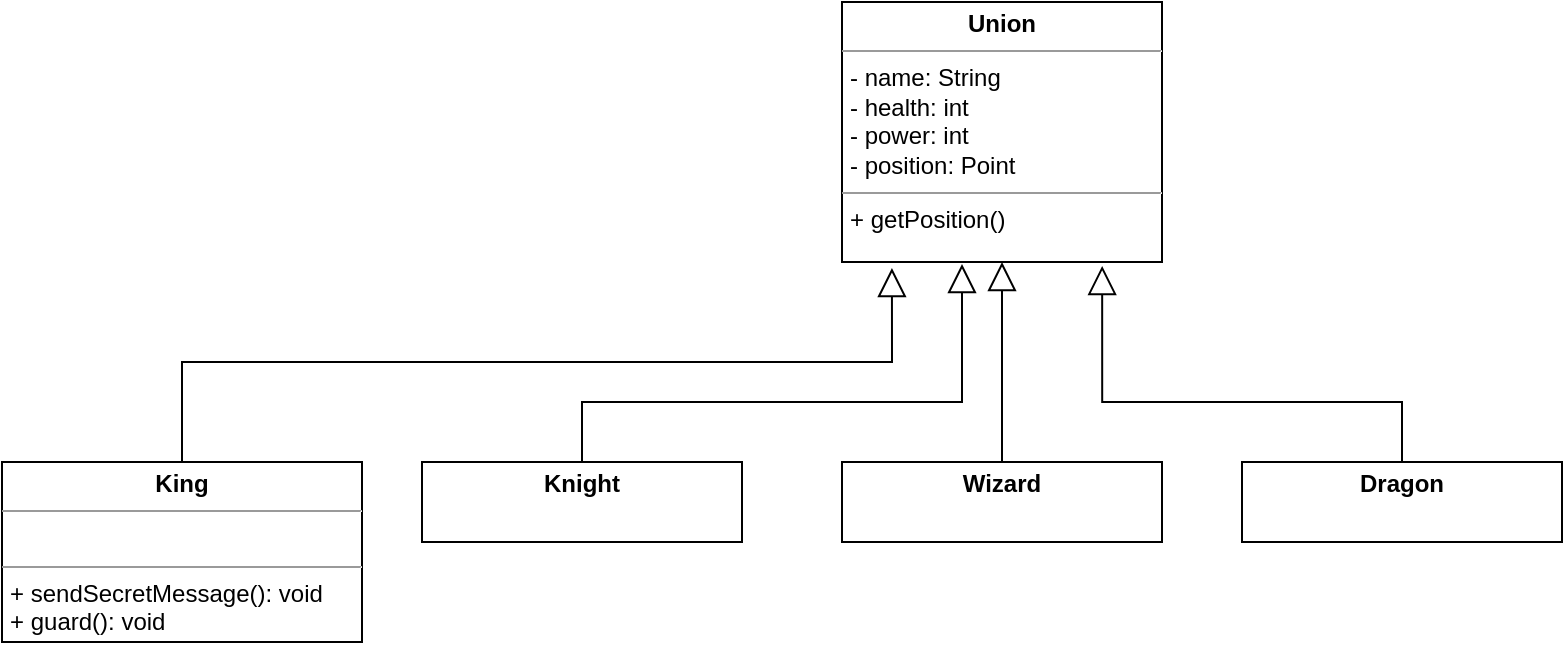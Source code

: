 <mxfile version="12.4.2" type="device" pages="4"><diagram id="5GE6T3eRRxgoFXIzMB3e" name="Page-1"><mxGraphModel dx="1506" dy="1256" grid="1" gridSize="10" guides="1" tooltips="1" connect="1" arrows="1" fold="1" page="0" pageScale="1" pageWidth="827" pageHeight="1169" math="0" shadow="0"><root><mxCell id="0"/><mxCell id="1" parent="0"/><mxCell id="XfoS1YTKZFyoQFng-ua6-1" value="&lt;p style=&quot;margin: 0px ; margin-top: 4px ; text-align: center&quot;&gt;&lt;b&gt;Union&lt;/b&gt;&lt;/p&gt;&lt;hr size=&quot;1&quot;&gt;&lt;p style=&quot;margin: 0px ; margin-left: 4px&quot;&gt;- name: String&amp;nbsp;&lt;/p&gt;&lt;p style=&quot;margin: 0px ; margin-left: 4px&quot;&gt;- health: int&lt;/p&gt;&lt;p style=&quot;margin: 0px ; margin-left: 4px&quot;&gt;- power: int&lt;/p&gt;&lt;p style=&quot;margin: 0px ; margin-left: 4px&quot;&gt;- position: Point&lt;/p&gt;&lt;hr size=&quot;1&quot;&gt;&lt;p style=&quot;margin: 0px ; margin-left: 4px&quot;&gt;+ getPosition()&lt;/p&gt;" style="verticalAlign=top;align=left;overflow=fill;fontSize=12;fontFamily=Helvetica;html=1;" parent="1" vertex="1"><mxGeometry x="410" y="-200" width="160" height="130" as="geometry"/></mxCell><mxCell id="bKxUO6-dpzcMwgK3m9IV-4" style="edgeStyle=orthogonalEdgeStyle;rounded=0;orthogonalLoop=1;jettySize=auto;html=1;entryX=0.5;entryY=1;entryDx=0;entryDy=0;endArrow=block;endFill=0;endSize=12;" edge="1" parent="1" source="XfoS1YTKZFyoQFng-ua6-2" target="XfoS1YTKZFyoQFng-ua6-1"><mxGeometry relative="1" as="geometry"/></mxCell><mxCell id="XfoS1YTKZFyoQFng-ua6-2" value="&lt;p style=&quot;margin: 0px ; margin-top: 4px ; text-align: center&quot;&gt;&lt;b&gt;Wizard&lt;/b&gt;&lt;/p&gt;" style="verticalAlign=top;align=left;overflow=fill;fontSize=12;fontFamily=Helvetica;html=1;" parent="1" vertex="1"><mxGeometry x="410" y="30" width="160" height="40" as="geometry"/></mxCell><mxCell id="bKxUO6-dpzcMwgK3m9IV-5" style="edgeStyle=orthogonalEdgeStyle;rounded=0;orthogonalLoop=1;jettySize=auto;html=1;entryX=0.375;entryY=1.008;entryDx=0;entryDy=0;entryPerimeter=0;endArrow=block;endFill=0;endSize=12;" edge="1" parent="1" source="XfoS1YTKZFyoQFng-ua6-3" target="XfoS1YTKZFyoQFng-ua6-1"><mxGeometry relative="1" as="geometry"><Array as="points"><mxPoint x="280"/><mxPoint x="470"/></Array></mxGeometry></mxCell><mxCell id="XfoS1YTKZFyoQFng-ua6-3" value="&lt;p style=&quot;margin: 0px ; margin-top: 4px ; text-align: center&quot;&gt;&lt;b&gt;Knight&lt;/b&gt;&lt;/p&gt;&lt;p style=&quot;margin: 0px ; margin-left: 4px&quot;&gt;&lt;br&gt;&lt;/p&gt;" style="verticalAlign=top;align=left;overflow=fill;fontSize=12;fontFamily=Helvetica;html=1;" parent="1" vertex="1"><mxGeometry x="200" y="30" width="160" height="40" as="geometry"/></mxCell><mxCell id="bKxUO6-dpzcMwgK3m9IV-1" style="edgeStyle=orthogonalEdgeStyle;rounded=0;orthogonalLoop=1;jettySize=auto;html=1;entryX=0.813;entryY=1.015;entryDx=0;entryDy=0;entryPerimeter=0;endArrow=block;endFill=0;endSize=12;" edge="1" parent="1" source="XfoS1YTKZFyoQFng-ua6-4" target="XfoS1YTKZFyoQFng-ua6-1"><mxGeometry relative="1" as="geometry"><Array as="points"><mxPoint x="690"/><mxPoint x="540"/></Array></mxGeometry></mxCell><mxCell id="XfoS1YTKZFyoQFng-ua6-4" value="&lt;p style=&quot;margin: 0px ; margin-top: 4px ; text-align: center&quot;&gt;&lt;b&gt;Dragon&lt;/b&gt;&lt;/p&gt;&lt;p style=&quot;margin: 0px ; margin-left: 4px&quot;&gt;&lt;br&gt;&lt;/p&gt;" style="verticalAlign=top;align=left;overflow=fill;fontSize=12;fontFamily=Helvetica;html=1;" parent="1" vertex="1"><mxGeometry x="610" y="30" width="160" height="40" as="geometry"/></mxCell><mxCell id="bKxUO6-dpzcMwgK3m9IV-6" style="edgeStyle=orthogonalEdgeStyle;rounded=0;orthogonalLoop=1;jettySize=auto;html=1;entryX=0.156;entryY=1.023;entryDx=0;entryDy=0;entryPerimeter=0;endArrow=block;endFill=0;endSize=12;" edge="1" parent="1" source="TALOZOvqs8UbL5_EOQOm-2" target="XfoS1YTKZFyoQFng-ua6-1"><mxGeometry relative="1" as="geometry"><Array as="points"><mxPoint x="80" y="-20"/><mxPoint x="435" y="-20"/></Array></mxGeometry></mxCell><mxCell id="TALOZOvqs8UbL5_EOQOm-2" value="&lt;p style=&quot;margin: 0px ; margin-top: 4px ; text-align: center&quot;&gt;&lt;b&gt;King&lt;/b&gt;&lt;/p&gt;&lt;hr size=&quot;1&quot;&gt;&lt;p style=&quot;margin: 0px ; margin-left: 4px&quot;&gt;&lt;br&gt;&lt;/p&gt;&lt;hr size=&quot;1&quot;&gt;&lt;p style=&quot;margin: 0px ; margin-left: 4px&quot;&gt;+ sendSecretMessage(): void&lt;/p&gt;&lt;p style=&quot;margin: 0px ; margin-left: 4px&quot;&gt;+ guard(): void&lt;/p&gt;" style="verticalAlign=top;align=left;overflow=fill;fontSize=12;fontFamily=Helvetica;html=1;" vertex="1" parent="1"><mxGeometry x="-10" y="30" width="180" height="90" as="geometry"/></mxCell></root></mxGraphModel></diagram><diagram id="OZE-7vaOgl2wedB88l5A" name="Page-2"><mxGraphModel dx="1106" dy="856" grid="1" gridSize="10" guides="1" tooltips="1" connect="1" arrows="1" fold="1" page="0" pageScale="1" pageWidth="827" pageHeight="1169" math="0" shadow="0"><root><mxCell id="mKvxY3fTsUz5tUHF6w7T-0"/><mxCell id="mKvxY3fTsUz5tUHF6w7T-1" parent="mKvxY3fTsUz5tUHF6w7T-0"/><mxCell id="chmeZ33PY3xGxrvpO9Up-0" value="&lt;p style=&quot;margin: 0px ; margin-top: 4px ; text-align: center&quot;&gt;&lt;b&gt;Union&lt;/b&gt;&lt;/p&gt;&lt;hr size=&quot;1&quot;&gt;&lt;p style=&quot;margin: 0px ; margin-left: 4px&quot;&gt;- name: String&amp;nbsp;&lt;/p&gt;&lt;p style=&quot;margin: 0px ; margin-left: 4px&quot;&gt;- health: int&lt;/p&gt;&lt;p style=&quot;margin: 0px ; margin-left: 4px&quot;&gt;- power: int&lt;/p&gt;&lt;p style=&quot;margin: 0px ; margin-left: 4px&quot;&gt;- position: Point&lt;/p&gt;&lt;hr size=&quot;1&quot;&gt;&lt;p style=&quot;margin: 0px ; margin-left: 4px&quot;&gt;+ getPosition()&lt;/p&gt;" style="verticalAlign=top;align=left;overflow=fill;fontSize=12;fontFamily=Helvetica;html=1;" parent="mKvxY3fTsUz5tUHF6w7T-1" vertex="1"><mxGeometry x="320" y="70" width="160" height="130" as="geometry"/></mxCell><mxCell id="chmeZ33PY3xGxrvpO9Up-1" style="edgeStyle=orthogonalEdgeStyle;rounded=0;orthogonalLoop=1;jettySize=auto;html=1;exitX=0.5;exitY=0;exitDx=0;exitDy=0;endArrow=block;endFill=0;endSize=12;" parent="mKvxY3fTsUz5tUHF6w7T-1" source="chmeZ33PY3xGxrvpO9Up-2" target="chmeZ33PY3xGxrvpO9Up-8" edge="1"><mxGeometry relative="1" as="geometry"/></mxCell><mxCell id="chmeZ33PY3xGxrvpO9Up-2" value="&lt;p style=&quot;margin: 0px ; margin-top: 4px ; text-align: center&quot;&gt;&lt;b&gt;Wizard&lt;/b&gt;&lt;/p&gt;&lt;hr size=&quot;1&quot;&gt;&lt;p style=&quot;margin: 0px ; margin-left: 4px&quot;&gt;- manna: int&amp;nbsp;&lt;/p&gt;&lt;hr size=&quot;1&quot;&gt;&lt;p style=&quot;margin: 0px ; margin-left: 4px&quot;&gt;+ walk(): void&lt;/p&gt;&lt;p style=&quot;margin: 0px ; margin-left: 4px&quot;&gt;+ fly(): void&lt;/p&gt;&lt;p style=&quot;margin: 0px ; margin-left: 4px&quot;&gt;+ land(): void&lt;/p&gt;" style="verticalAlign=top;align=left;overflow=fill;fontSize=12;fontFamily=Helvetica;html=1;" parent="mKvxY3fTsUz5tUHF6w7T-1" vertex="1"><mxGeometry x="370" y="370" width="160" height="100" as="geometry"/></mxCell><mxCell id="chmeZ33PY3xGxrvpO9Up-13" style="edgeStyle=orthogonalEdgeStyle;rounded=0;orthogonalLoop=1;jettySize=auto;html=1;entryX=0.5;entryY=1;entryDx=0;entryDy=0;endArrow=block;endFill=0;endSize=12;" parent="mKvxY3fTsUz5tUHF6w7T-1" source="chmeZ33PY3xGxrvpO9Up-4" target="chmeZ33PY3xGxrvpO9Up-0" edge="1"><mxGeometry relative="1" as="geometry"><Array as="points"><mxPoint x="240" y="230"/><mxPoint x="400" y="230"/></Array></mxGeometry></mxCell><mxCell id="chmeZ33PY3xGxrvpO9Up-4" value="&lt;p style=&quot;margin: 0px ; margin-top: 4px ; text-align: center&quot;&gt;&lt;b&gt;Knight&lt;/b&gt;&lt;/p&gt;&lt;hr size=&quot;1&quot;&gt;&lt;p style=&quot;margin: 0px ; margin-left: 4px&quot;&gt;-&amp;nbsp;armour: int&lt;/p&gt;&lt;hr size=&quot;1&quot;&gt;&lt;p style=&quot;margin: 0px ; margin-left: 4px&quot;&gt;+ walk(): void&lt;/p&gt;" style="verticalAlign=top;align=left;overflow=fill;fontSize=12;fontFamily=Helvetica;html=1;" parent="mKvxY3fTsUz5tUHF6w7T-1" vertex="1"><mxGeometry x="190" y="250" width="160" height="90" as="geometry"/></mxCell><mxCell id="chmeZ33PY3xGxrvpO9Up-5" style="edgeStyle=orthogonalEdgeStyle;rounded=0;orthogonalLoop=1;jettySize=auto;html=1;exitX=0.5;exitY=0;exitDx=0;exitDy=0;endArrow=block;endFill=0;endSize=12;entryX=0.5;entryY=1;entryDx=0;entryDy=0;" parent="mKvxY3fTsUz5tUHF6w7T-1" source="chmeZ33PY3xGxrvpO9Up-6" target="chmeZ33PY3xGxrvpO9Up-8" edge="1"><mxGeometry relative="1" as="geometry"><mxPoint x="530" y="320" as="targetPoint"/></mxGeometry></mxCell><mxCell id="chmeZ33PY3xGxrvpO9Up-6" value="&lt;p style=&quot;margin: 0px ; margin-top: 4px ; text-align: center&quot;&gt;&lt;b&gt;Dragon&lt;/b&gt;&lt;/p&gt;&lt;hr size=&quot;1&quot;&gt;&lt;p style=&quot;margin: 0px ; margin-left: 4px&quot;&gt;- fire: int&lt;/p&gt;&lt;hr size=&quot;1&quot;&gt;&lt;p style=&quot;margin: 0px ; margin-left: 4px&quot;&gt;&lt;span&gt;+ fly(): void&lt;/span&gt;&lt;br&gt;&lt;/p&gt;&lt;p style=&quot;margin: 0px ; margin-left: 4px&quot;&gt;+ land(): void&lt;/p&gt;" style="verticalAlign=top;align=left;overflow=fill;fontSize=12;fontFamily=Helvetica;html=1;" parent="mKvxY3fTsUz5tUHF6w7T-1" vertex="1"><mxGeometry x="570" y="370" width="160" height="100" as="geometry"/></mxCell><mxCell id="chmeZ33PY3xGxrvpO9Up-7" style="edgeStyle=orthogonalEdgeStyle;rounded=0;orthogonalLoop=1;jettySize=auto;html=1;exitX=0.5;exitY=0;exitDx=0;exitDy=0;endArrow=block;endFill=0;endSize=12;" parent="mKvxY3fTsUz5tUHF6w7T-1" source="chmeZ33PY3xGxrvpO9Up-8" edge="1"><mxGeometry relative="1" as="geometry"><mxPoint x="400" y="200" as="targetPoint"/></mxGeometry></mxCell><mxCell id="chmeZ33PY3xGxrvpO9Up-8" value="&lt;p style=&quot;margin: 0px ; margin-top: 4px ; text-align: center&quot;&gt;&lt;b&gt;&lt;i&gt;Flyable&lt;/i&gt;&lt;/b&gt;&lt;/p&gt;&lt;hr size=&quot;1&quot;&gt;&lt;p style=&quot;margin: 0px ; margin-left: 4px&quot;&gt;&lt;i&gt;&lt;span&gt;+ fly(): void&lt;/span&gt;&lt;br&gt;&lt;/i&gt;&lt;/p&gt;&lt;p style=&quot;margin: 0px ; margin-left: 4px&quot;&gt;&lt;i&gt;+ land(): void&lt;/i&gt;&lt;/p&gt;" style="verticalAlign=top;align=left;overflow=fill;fontSize=12;fontFamily=Helvetica;html=1;" parent="mKvxY3fTsUz5tUHF6w7T-1" vertex="1"><mxGeometry x="420" y="250" width="160" height="70" as="geometry"/></mxCell><mxCell id="chmeZ33PY3xGxrvpO9Up-9" style="edgeStyle=orthogonalEdgeStyle;rounded=0;orthogonalLoop=1;jettySize=auto;html=1;exitX=0.5;exitY=1;exitDx=0;exitDy=0;endArrow=block;endFill=0;endSize=12;" parent="mKvxY3fTsUz5tUHF6w7T-1" source="chmeZ33PY3xGxrvpO9Up-8" target="chmeZ33PY3xGxrvpO9Up-8" edge="1"><mxGeometry relative="1" as="geometry"/></mxCell><mxCell id="chmeZ33PY3xGxrvpO9Up-10" style="edgeStyle=orthogonalEdgeStyle;rounded=0;orthogonalLoop=1;jettySize=auto;html=1;exitX=0.5;exitY=1;exitDx=0;exitDy=0;endArrow=block;endFill=0;endSize=12;" parent="mKvxY3fTsUz5tUHF6w7T-1" source="chmeZ33PY3xGxrvpO9Up-8" target="chmeZ33PY3xGxrvpO9Up-8" edge="1"><mxGeometry relative="1" as="geometry"/></mxCell></root></mxGraphModel></diagram><diagram id="Ry2OJUl7uPn3aSYgnUv5" name="Page-3"><mxGraphModel dx="1106" dy="856" grid="1" gridSize="10" guides="1" tooltips="1" connect="1" arrows="1" fold="1" page="0" pageScale="1" pageWidth="827" pageHeight="1169" math="0" shadow="0"><root><mxCell id="Z0Xo5_3wh-1TWFj1CIz0-0"/><mxCell id="Z0Xo5_3wh-1TWFj1CIz0-1" parent="Z0Xo5_3wh-1TWFj1CIz0-0"/><mxCell id="VJF0qg6kO-WUzuoejNfd-0" value="&lt;p style=&quot;margin: 0px ; margin-top: 4px ; text-align: center&quot;&gt;&lt;b&gt;Union&lt;/b&gt;&lt;/p&gt;&lt;hr size=&quot;1&quot;&gt;&lt;p style=&quot;margin: 0px ; margin-left: 4px&quot;&gt;- name: String&amp;nbsp;&lt;/p&gt;&lt;p style=&quot;margin: 0px ; margin-left: 4px&quot;&gt;- health: int&lt;/p&gt;&lt;p style=&quot;margin: 0px ; margin-left: 4px&quot;&gt;- power: int&lt;/p&gt;&lt;p style=&quot;margin: 0px ; margin-left: 4px&quot;&gt;- position: Point&lt;/p&gt;&lt;hr size=&quot;1&quot;&gt;&lt;p style=&quot;margin: 0px ; margin-left: 4px&quot;&gt;+ getPosition()&lt;/p&gt;" style="verticalAlign=top;align=left;overflow=fill;fontSize=12;fontFamily=Helvetica;html=1;" parent="Z0Xo5_3wh-1TWFj1CIz0-1" vertex="1"><mxGeometry x="330" y="70" width="160" height="130" as="geometry"/></mxCell><mxCell id="VJF0qg6kO-WUzuoejNfd-1" style="edgeStyle=orthogonalEdgeStyle;rounded=0;orthogonalLoop=1;jettySize=auto;html=1;exitX=0.5;exitY=0;exitDx=0;exitDy=0;endArrow=block;endFill=0;endSize=12;" parent="Z0Xo5_3wh-1TWFj1CIz0-1" source="VJF0qg6kO-WUzuoejNfd-2" target="VJF0qg6kO-WUzuoejNfd-8" edge="1"><mxGeometry relative="1" as="geometry"/></mxCell><mxCell id="VJF0qg6kO-WUzuoejNfd-2" value="&lt;p style=&quot;margin: 0px ; margin-top: 4px ; text-align: center&quot;&gt;&lt;b&gt;Wizard&lt;/b&gt;&lt;/p&gt;&lt;hr size=&quot;1&quot;&gt;&lt;p style=&quot;margin: 0px ; margin-left: 4px&quot;&gt;- manna: int&amp;nbsp;&lt;/p&gt;&lt;hr size=&quot;1&quot;&gt;&lt;p style=&quot;margin: 0px ; margin-left: 4px&quot;&gt;+ walk(): void&lt;/p&gt;&lt;p style=&quot;margin: 0px ; margin-left: 4px&quot;&gt;+ fly(): void&lt;/p&gt;&lt;p style=&quot;margin: 0px ; margin-left: 4px&quot;&gt;+ land(): void&lt;/p&gt;" style="verticalAlign=top;align=left;overflow=fill;fontSize=12;fontFamily=Helvetica;html=1;" parent="Z0Xo5_3wh-1TWFj1CIz0-1" vertex="1"><mxGeometry x="380" y="370" width="160" height="100" as="geometry"/></mxCell><mxCell id="VJF0qg6kO-WUzuoejNfd-3" style="edgeStyle=orthogonalEdgeStyle;rounded=0;orthogonalLoop=1;jettySize=auto;html=1;exitX=0.5;exitY=0;exitDx=0;exitDy=0;entryX=0.5;entryY=1;entryDx=0;entryDy=0;endArrow=block;endFill=0;endSize=12;" parent="Z0Xo5_3wh-1TWFj1CIz0-1" source="VJF0qg6kO-WUzuoejNfd-4" target="VJF0qg6kO-WUzuoejNfd-12" edge="1"><mxGeometry relative="1" as="geometry"/></mxCell><mxCell id="VJF0qg6kO-WUzuoejNfd-4" value="&lt;p style=&quot;margin: 0px ; margin-top: 4px ; text-align: center&quot;&gt;&lt;b&gt;Knight&lt;/b&gt;&lt;/p&gt;&lt;hr size=&quot;1&quot;&gt;&lt;p style=&quot;margin: 0px ; margin-left: 4px&quot;&gt;-&amp;nbsp;armour: int&lt;/p&gt;&lt;hr size=&quot;1&quot;&gt;&lt;p style=&quot;margin: 0px ; margin-left: 4px&quot;&gt;+ walk(): void&lt;/p&gt;" style="verticalAlign=top;align=left;overflow=fill;fontSize=12;fontFamily=Helvetica;html=1;" parent="Z0Xo5_3wh-1TWFj1CIz0-1" vertex="1"><mxGeometry x="170" y="375" width="160" height="90" as="geometry"/></mxCell><mxCell id="VJF0qg6kO-WUzuoejNfd-5" style="edgeStyle=orthogonalEdgeStyle;rounded=0;orthogonalLoop=1;jettySize=auto;html=1;exitX=0.5;exitY=0;exitDx=0;exitDy=0;endArrow=block;endFill=0;endSize=12;entryX=0.5;entryY=1;entryDx=0;entryDy=0;" parent="Z0Xo5_3wh-1TWFj1CIz0-1" source="VJF0qg6kO-WUzuoejNfd-6" target="VJF0qg6kO-WUzuoejNfd-8" edge="1"><mxGeometry relative="1" as="geometry"><mxPoint x="540" y="320" as="targetPoint"/></mxGeometry></mxCell><mxCell id="VJF0qg6kO-WUzuoejNfd-6" value="&lt;p style=&quot;margin: 0px ; margin-top: 4px ; text-align: center&quot;&gt;&lt;b&gt;Dragon&lt;/b&gt;&lt;/p&gt;&lt;hr size=&quot;1&quot;&gt;&lt;p style=&quot;margin: 0px ; margin-left: 4px&quot;&gt;- fire: int&lt;/p&gt;&lt;hr size=&quot;1&quot;&gt;&lt;p style=&quot;margin: 0px ; margin-left: 4px&quot;&gt;&lt;span&gt;+ fly(): void&lt;/span&gt;&lt;br&gt;&lt;/p&gt;&lt;p style=&quot;margin: 0px ; margin-left: 4px&quot;&gt;+ land(): void&lt;/p&gt;" style="verticalAlign=top;align=left;overflow=fill;fontSize=12;fontFamily=Helvetica;html=1;" parent="Z0Xo5_3wh-1TWFj1CIz0-1" vertex="1"><mxGeometry x="580" y="370" width="160" height="100" as="geometry"/></mxCell><mxCell id="VJF0qg6kO-WUzuoejNfd-7" style="edgeStyle=orthogonalEdgeStyle;rounded=0;orthogonalLoop=1;jettySize=auto;html=1;exitX=0.5;exitY=0;exitDx=0;exitDy=0;endArrow=block;endFill=0;endSize=12;" parent="Z0Xo5_3wh-1TWFj1CIz0-1" source="VJF0qg6kO-WUzuoejNfd-8" edge="1"><mxGeometry relative="1" as="geometry"><mxPoint x="410" y="200" as="targetPoint"/></mxGeometry></mxCell><mxCell id="VJF0qg6kO-WUzuoejNfd-8" value="&lt;p style=&quot;margin: 0px ; margin-top: 4px ; text-align: center&quot;&gt;&lt;b&gt;&lt;i&gt;Flyable&lt;/i&gt;&lt;/b&gt;&lt;/p&gt;&lt;hr size=&quot;1&quot;&gt;&lt;p style=&quot;margin: 0px ; margin-left: 4px&quot;&gt;&lt;i&gt;&lt;span&gt;+ fly(): void&lt;/span&gt;&lt;br&gt;&lt;/i&gt;&lt;/p&gt;&lt;p style=&quot;margin: 0px ; margin-left: 4px&quot;&gt;&lt;i&gt;+ land(): void&lt;/i&gt;&lt;/p&gt;" style="verticalAlign=top;align=left;overflow=fill;fontSize=12;fontFamily=Helvetica;html=1;" parent="Z0Xo5_3wh-1TWFj1CIz0-1" vertex="1"><mxGeometry x="430" y="250" width="160" height="70" as="geometry"/></mxCell><mxCell id="VJF0qg6kO-WUzuoejNfd-9" style="edgeStyle=orthogonalEdgeStyle;rounded=0;orthogonalLoop=1;jettySize=auto;html=1;exitX=0.5;exitY=1;exitDx=0;exitDy=0;endArrow=block;endFill=0;endSize=12;" parent="Z0Xo5_3wh-1TWFj1CIz0-1" source="VJF0qg6kO-WUzuoejNfd-8" target="VJF0qg6kO-WUzuoejNfd-8" edge="1"><mxGeometry relative="1" as="geometry"/></mxCell><mxCell id="VJF0qg6kO-WUzuoejNfd-10" style="edgeStyle=orthogonalEdgeStyle;rounded=0;orthogonalLoop=1;jettySize=auto;html=1;exitX=0.5;exitY=1;exitDx=0;exitDy=0;endArrow=block;endFill=0;endSize=12;" parent="Z0Xo5_3wh-1TWFj1CIz0-1" source="VJF0qg6kO-WUzuoejNfd-8" target="VJF0qg6kO-WUzuoejNfd-8" edge="1"><mxGeometry relative="1" as="geometry"/></mxCell><mxCell id="VJF0qg6kO-WUzuoejNfd-11" style="edgeStyle=orthogonalEdgeStyle;rounded=0;orthogonalLoop=1;jettySize=auto;html=1;exitX=0.5;exitY=0;exitDx=0;exitDy=0;endArrow=block;endFill=0;endSize=12;" parent="Z0Xo5_3wh-1TWFj1CIz0-1" source="VJF0qg6kO-WUzuoejNfd-12" edge="1"><mxGeometry relative="1" as="geometry"><mxPoint x="410" y="200" as="targetPoint"/></mxGeometry></mxCell><mxCell id="VJF0qg6kO-WUzuoejNfd-12" value="&lt;p style=&quot;margin: 0px ; margin-top: 4px ; text-align: center&quot;&gt;&lt;b&gt;&lt;i&gt;Walkable&lt;/i&gt;&lt;/b&gt;&lt;/p&gt;&lt;hr size=&quot;1&quot;&gt;&lt;p style=&quot;margin: 0px ; margin-left: 4px&quot;&gt;&lt;i&gt;&lt;span&gt;+ walk(): void&lt;/span&gt;&lt;/i&gt;&lt;/p&gt;" style="verticalAlign=top;align=left;overflow=fill;fontSize=12;fontFamily=Helvetica;html=1;" parent="Z0Xo5_3wh-1TWFj1CIz0-1" vertex="1"><mxGeometry x="230" y="250" width="160" height="60" as="geometry"/></mxCell></root></mxGraphModel></diagram><diagram id="Yf_gn5T6YeezDwl7gdjE" name="Page-4"><mxGraphModel dx="1106" dy="856" grid="1" gridSize="10" guides="1" tooltips="1" connect="1" arrows="1" fold="1" page="0" pageScale="1" pageWidth="827" pageHeight="1169" math="0" shadow="0"><root><mxCell id="rIzFBFoVaPICVGHA6k9K-0"/><mxCell id="rIzFBFoVaPICVGHA6k9K-1" parent="rIzFBFoVaPICVGHA6k9K-0"/><mxCell id="rIzFBFoVaPICVGHA6k9K-2" value="&lt;p style=&quot;margin: 0px ; margin-top: 4px ; text-align: center&quot;&gt;&lt;b&gt;Union&lt;/b&gt;&lt;/p&gt;&lt;hr size=&quot;1&quot;&gt;&lt;p style=&quot;margin: 0px ; margin-left: 4px&quot;&gt;- name: String&amp;nbsp;&lt;/p&gt;&lt;p style=&quot;margin: 0px ; margin-left: 4px&quot;&gt;- health: int&lt;/p&gt;&lt;p style=&quot;margin: 0px ; margin-left: 4px&quot;&gt;- power: int&lt;/p&gt;&lt;p style=&quot;margin: 0px ; margin-left: 4px&quot;&gt;- position: Point&lt;/p&gt;&lt;hr size=&quot;1&quot;&gt;&lt;p style=&quot;margin: 0px ; margin-left: 4px&quot;&gt;+ getPosition()&lt;/p&gt;" style="verticalAlign=top;align=left;overflow=fill;fontSize=12;fontFamily=Helvetica;html=1;" parent="rIzFBFoVaPICVGHA6k9K-1" vertex="1"><mxGeometry x="328" y="90" width="160" height="130" as="geometry"/></mxCell><mxCell id="rIzFBFoVaPICVGHA6k9K-3" style="edgeStyle=orthogonalEdgeStyle;rounded=0;orthogonalLoop=1;jettySize=auto;html=1;exitX=0.75;exitY=0;exitDx=0;exitDy=0;entryX=0;entryY=0.25;entryDx=0;entryDy=0;dashed=1;endArrow=block;endFill=0;endSize=12;" parent="rIzFBFoVaPICVGHA6k9K-1" source="rIzFBFoVaPICVGHA6k9K-6" target="rIzFBFoVaPICVGHA6k9K-15" edge="1"><mxGeometry relative="1" as="geometry"><Array as="points"><mxPoint x="448" y="260"/><mxPoint x="508" y="260"/><mxPoint x="508" y="183"/></Array></mxGeometry></mxCell><mxCell id="rIzFBFoVaPICVGHA6k9K-4" style="edgeStyle=orthogonalEdgeStyle;rounded=0;orthogonalLoop=1;jettySize=auto;html=1;exitX=0.75;exitY=0;exitDx=0;exitDy=0;entryX=1;entryY=0.25;entryDx=0;entryDy=0;dashed=1;endArrow=block;endFill=0;endSize=12;" parent="rIzFBFoVaPICVGHA6k9K-1" source="rIzFBFoVaPICVGHA6k9K-6" target="rIzFBFoVaPICVGHA6k9K-17" edge="1"><mxGeometry relative="1" as="geometry"><Array as="points"><mxPoint x="448" y="260"/><mxPoint x="308" y="260"/><mxPoint x="308" y="178"/></Array></mxGeometry></mxCell><mxCell id="rIzFBFoVaPICVGHA6k9K-5" style="edgeStyle=orthogonalEdgeStyle;rounded=0;orthogonalLoop=1;jettySize=auto;html=1;entryX=0.5;entryY=1;entryDx=0;entryDy=0;endArrow=block;endFill=0;endSize=12;" parent="rIzFBFoVaPICVGHA6k9K-1" source="rIzFBFoVaPICVGHA6k9K-6" target="rIzFBFoVaPICVGHA6k9K-2" edge="1"><mxGeometry relative="1" as="geometry"/></mxCell><mxCell id="rIzFBFoVaPICVGHA6k9K-6" value="&lt;p style=&quot;margin: 0px ; margin-top: 4px ; text-align: center&quot;&gt;&lt;b&gt;Wizard&lt;/b&gt;&lt;/p&gt;&lt;hr size=&quot;1&quot;&gt;&lt;p style=&quot;margin: 0px ; margin-left: 4px&quot;&gt;- manna: int&amp;nbsp;&lt;/p&gt;&lt;hr size=&quot;1&quot;&gt;&lt;p style=&quot;margin: 0px ; margin-left: 4px&quot;&gt;+ walk(): void&lt;/p&gt;&lt;p style=&quot;margin: 0px ; margin-left: 4px&quot;&gt;+ fly(): void&lt;/p&gt;&lt;p style=&quot;margin: 0px ; margin-left: 4px&quot;&gt;+ land(): void&lt;/p&gt;" style="verticalAlign=top;align=left;overflow=fill;fontSize=12;fontFamily=Helvetica;html=1;" parent="rIzFBFoVaPICVGHA6k9K-1" vertex="1"><mxGeometry x="328" y="310" width="160" height="100" as="geometry"/></mxCell><mxCell id="rIzFBFoVaPICVGHA6k9K-7" style="edgeStyle=orthogonalEdgeStyle;rounded=0;orthogonalLoop=1;jettySize=auto;html=1;exitX=0.75;exitY=0;exitDx=0;exitDy=0;entryX=0.5;entryY=1;entryDx=0;entryDy=0;endArrow=block;endFill=0;endSize=12;" parent="rIzFBFoVaPICVGHA6k9K-1" source="rIzFBFoVaPICVGHA6k9K-9" target="rIzFBFoVaPICVGHA6k9K-2" edge="1"><mxGeometry relative="1" as="geometry"/></mxCell><mxCell id="rIzFBFoVaPICVGHA6k9K-8" style="edgeStyle=orthogonalEdgeStyle;rounded=0;orthogonalLoop=1;jettySize=auto;html=1;exitX=0.5;exitY=0;exitDx=0;exitDy=0;entryX=0.463;entryY=0.989;entryDx=0;entryDy=0;entryPerimeter=0;endArrow=block;endFill=0;endSize=12;dashed=1;" parent="rIzFBFoVaPICVGHA6k9K-1" source="rIzFBFoVaPICVGHA6k9K-9" target="rIzFBFoVaPICVGHA6k9K-17" edge="1"><mxGeometry relative="1" as="geometry"/></mxCell><mxCell id="rIzFBFoVaPICVGHA6k9K-9" value="&lt;p style=&quot;margin: 0px ; margin-top: 4px ; text-align: center&quot;&gt;&lt;b&gt;Knight&lt;/b&gt;&lt;/p&gt;&lt;hr size=&quot;1&quot;&gt;&lt;p style=&quot;margin: 0px ; margin-left: 4px&quot;&gt;-&amp;nbsp;armour: int&lt;/p&gt;&lt;hr size=&quot;1&quot;&gt;&lt;p style=&quot;margin: 0px ; margin-left: 4px&quot;&gt;+ walk(): void&lt;/p&gt;" style="verticalAlign=top;align=left;overflow=fill;fontSize=12;fontFamily=Helvetica;html=1;" parent="rIzFBFoVaPICVGHA6k9K-1" vertex="1"><mxGeometry x="98" y="310" width="160" height="90" as="geometry"/></mxCell><mxCell id="rIzFBFoVaPICVGHA6k9K-10" style="edgeStyle=orthogonalEdgeStyle;rounded=0;orthogonalLoop=1;jettySize=auto;html=1;exitX=0.5;exitY=0;exitDx=0;exitDy=0;endArrow=block;endFill=0;endSize=12;" parent="rIzFBFoVaPICVGHA6k9K-1" source="rIzFBFoVaPICVGHA6k9K-12" edge="1"><mxGeometry relative="1" as="geometry"><mxPoint x="408" y="220" as="targetPoint"/><Array as="points"><mxPoint x="548" y="310"/><mxPoint x="548" y="270"/><mxPoint x="408" y="270"/></Array></mxGeometry></mxCell><mxCell id="rIzFBFoVaPICVGHA6k9K-11" style="edgeStyle=orthogonalEdgeStyle;rounded=0;orthogonalLoop=1;jettySize=auto;html=1;exitX=0.5;exitY=0;exitDx=0;exitDy=0;entryX=0.25;entryY=1;entryDx=0;entryDy=0;dashed=1;endArrow=block;endFill=0;endSize=12;" parent="rIzFBFoVaPICVGHA6k9K-1" source="rIzFBFoVaPICVGHA6k9K-12" target="rIzFBFoVaPICVGHA6k9K-15" edge="1"><mxGeometry relative="1" as="geometry"/></mxCell><mxCell id="rIzFBFoVaPICVGHA6k9K-12" value="&lt;p style=&quot;margin: 0px ; margin-top: 4px ; text-align: center&quot;&gt;&lt;b&gt;Dragon&lt;/b&gt;&lt;/p&gt;&lt;hr size=&quot;1&quot;&gt;&lt;p style=&quot;margin: 0px ; margin-left: 4px&quot;&gt;- fire: int&lt;/p&gt;&lt;hr size=&quot;1&quot;&gt;&lt;p style=&quot;margin: 0px ; margin-left: 4px&quot;&gt;&lt;span&gt;+ fly(): void&lt;/span&gt;&lt;br&gt;&lt;/p&gt;&lt;p style=&quot;margin: 0px ; margin-left: 4px&quot;&gt;+ land(): void&lt;/p&gt;" style="verticalAlign=top;align=left;overflow=fill;fontSize=12;fontFamily=Helvetica;html=1;" parent="rIzFBFoVaPICVGHA6k9K-1" vertex="1"><mxGeometry x="518" y="310" width="160" height="100" as="geometry"/></mxCell><mxCell id="rIzFBFoVaPICVGHA6k9K-13" style="edgeStyle=orthogonalEdgeStyle;rounded=0;orthogonalLoop=1;jettySize=auto;html=1;exitX=0.5;exitY=1;exitDx=0;exitDy=0;endArrow=block;endFill=0;endSize=12;" parent="rIzFBFoVaPICVGHA6k9K-1" edge="1"><mxGeometry relative="1" as="geometry"><mxPoint x="758" y="180" as="sourcePoint"/><mxPoint x="758" y="180" as="targetPoint"/></mxGeometry></mxCell><mxCell id="rIzFBFoVaPICVGHA6k9K-14" style="edgeStyle=orthogonalEdgeStyle;rounded=0;orthogonalLoop=1;jettySize=auto;html=1;exitX=0.5;exitY=1;exitDx=0;exitDy=0;endArrow=block;endFill=0;endSize=12;" parent="rIzFBFoVaPICVGHA6k9K-1" edge="1"><mxGeometry relative="1" as="geometry"><mxPoint x="758" y="180" as="sourcePoint"/><mxPoint x="758" y="180" as="targetPoint"/></mxGeometry></mxCell><mxCell id="rIzFBFoVaPICVGHA6k9K-15" value="&lt;p style=&quot;margin: 0px ; margin-top: 4px ; text-align: center&quot;&gt;&amp;lt;&amp;lt; interface &amp;gt;&amp;gt;&lt;br&gt;&lt;b&gt;Flyable&lt;/b&gt;&lt;/p&gt;&lt;hr size=&quot;1&quot;&gt;&lt;p style=&quot;margin: 0px ; margin-left: 4px&quot;&gt;+ fly(): void&lt;/p&gt;&lt;p style=&quot;margin: 0px ; margin-left: 4px&quot;&gt;+ land(): void&lt;/p&gt;" style="verticalAlign=top;align=left;overflow=fill;fontSize=12;fontFamily=Helvetica;html=1;" parent="rIzFBFoVaPICVGHA6k9K-1" vertex="1"><mxGeometry x="550" y="160" width="190" height="90" as="geometry"/></mxCell><mxCell id="rIzFBFoVaPICVGHA6k9K-16" style="edgeStyle=orthogonalEdgeStyle;rounded=0;orthogonalLoop=1;jettySize=auto;html=1;exitX=0.5;exitY=1;exitDx=0;exitDy=0;endArrow=block;endFill=0;endSize=12;" parent="rIzFBFoVaPICVGHA6k9K-1" source="rIzFBFoVaPICVGHA6k9K-15" target="rIzFBFoVaPICVGHA6k9K-15" edge="1"><mxGeometry relative="1" as="geometry"/></mxCell><mxCell id="rIzFBFoVaPICVGHA6k9K-17" value="&lt;p style=&quot;margin: 0px ; margin-top: 4px ; text-align: center&quot;&gt;&amp;lt;&amp;lt; interface &amp;gt;&amp;gt;&lt;br&gt;&lt;b&gt;Walkable&lt;/b&gt;&lt;/p&gt;&lt;hr size=&quot;1&quot;&gt;&lt;p style=&quot;margin: 0px ; margin-left: 4px&quot;&gt;+ walk(): void&lt;/p&gt;" style="verticalAlign=top;align=left;overflow=fill;fontSize=12;fontFamily=Helvetica;html=1;" parent="rIzFBFoVaPICVGHA6k9K-1" vertex="1"><mxGeometry x="90" y="160" width="190" height="70" as="geometry"/></mxCell></root></mxGraphModel></diagram></mxfile>